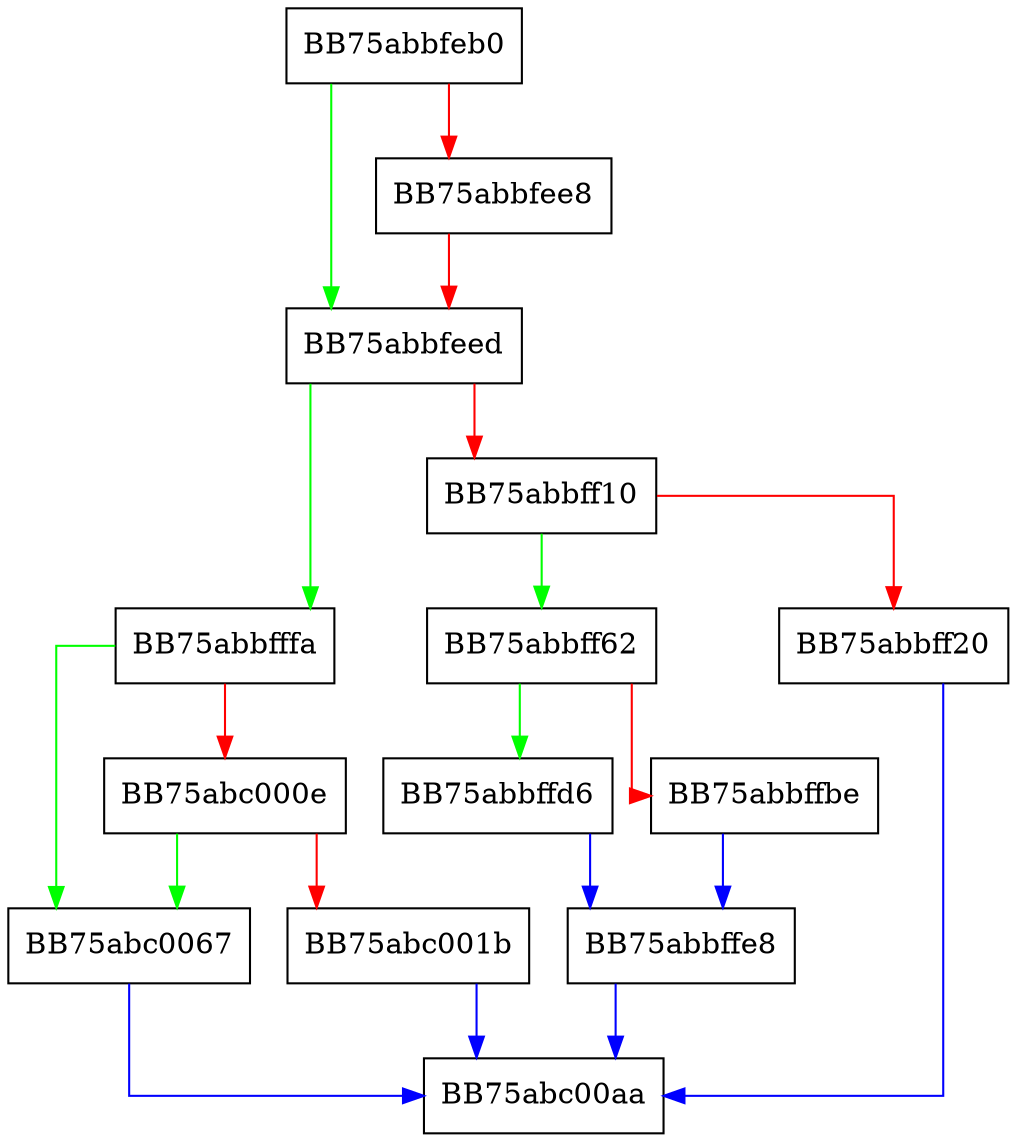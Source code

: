 digraph cmpxchg16b {
  node [shape="box"];
  graph [splines=ortho];
  BB75abbfeb0 -> BB75abbfeed [color="green"];
  BB75abbfeb0 -> BB75abbfee8 [color="red"];
  BB75abbfee8 -> BB75abbfeed [color="red"];
  BB75abbfeed -> BB75abbfffa [color="green"];
  BB75abbfeed -> BB75abbff10 [color="red"];
  BB75abbff10 -> BB75abbff62 [color="green"];
  BB75abbff10 -> BB75abbff20 [color="red"];
  BB75abbff20 -> BB75abc00aa [color="blue"];
  BB75abbff62 -> BB75abbffd6 [color="green"];
  BB75abbff62 -> BB75abbffbe [color="red"];
  BB75abbffbe -> BB75abbffe8 [color="blue"];
  BB75abbffd6 -> BB75abbffe8 [color="blue"];
  BB75abbffe8 -> BB75abc00aa [color="blue"];
  BB75abbfffa -> BB75abc0067 [color="green"];
  BB75abbfffa -> BB75abc000e [color="red"];
  BB75abc000e -> BB75abc0067 [color="green"];
  BB75abc000e -> BB75abc001b [color="red"];
  BB75abc001b -> BB75abc00aa [color="blue"];
  BB75abc0067 -> BB75abc00aa [color="blue"];
}